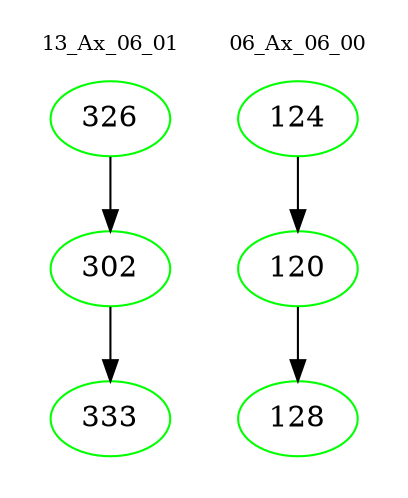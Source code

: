 digraph{
subgraph cluster_0 {
color = white
label = "13_Ax_06_01";
fontsize=10;
T0_326 [label="326", color="green"]
T0_326 -> T0_302 [color="black"]
T0_302 [label="302", color="green"]
T0_302 -> T0_333 [color="black"]
T0_333 [label="333", color="green"]
}
subgraph cluster_1 {
color = white
label = "06_Ax_06_00";
fontsize=10;
T1_124 [label="124", color="green"]
T1_124 -> T1_120 [color="black"]
T1_120 [label="120", color="green"]
T1_120 -> T1_128 [color="black"]
T1_128 [label="128", color="green"]
}
}
